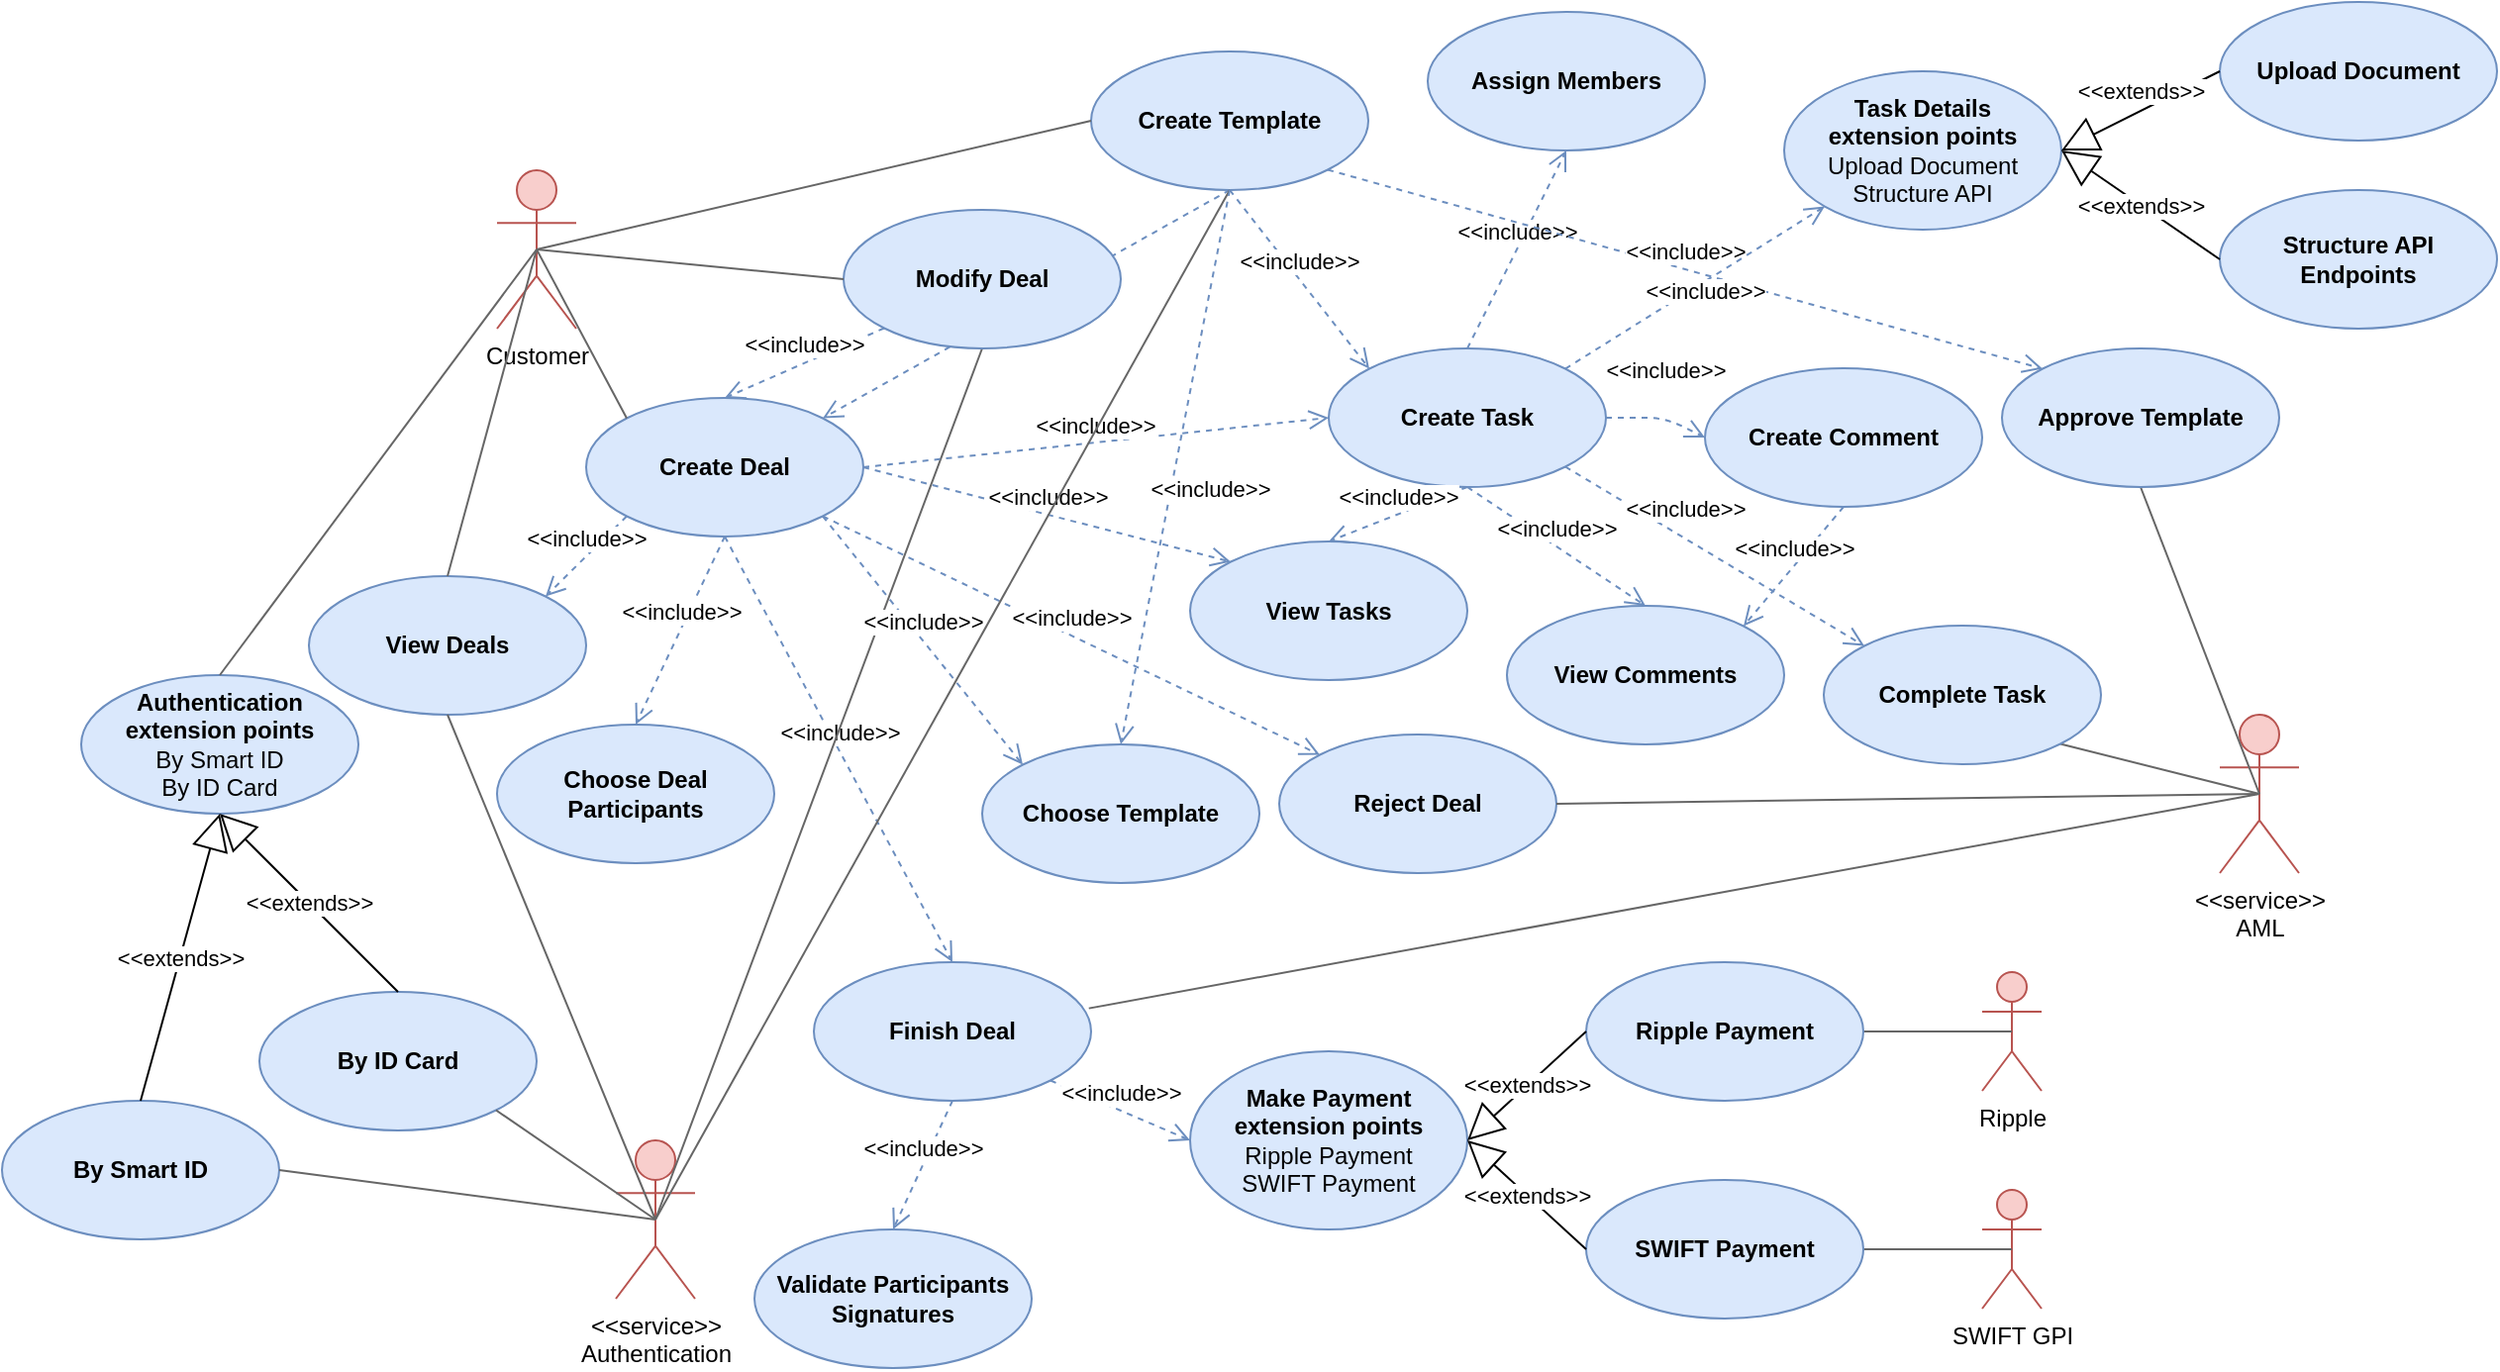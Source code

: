 <mxfile version="10.6.7" type="github"><diagram id="TJGcl0wuuHqAIFkRG7kG" name="Page-1"><mxGraphModel dx="1958" dy="1202" grid="1" gridSize="10" guides="1" tooltips="1" connect="1" arrows="1" fold="1" page="0" pageScale="1" pageWidth="827" pageHeight="1169" math="0" shadow="0"><root><mxCell id="0"/><mxCell id="1" parent="0"/><mxCell id="GHexTS3q9yGymWZvKC3E-1" value="Customer&lt;br&gt;&lt;br&gt;" style="shape=umlActor;verticalLabelPosition=bottom;labelBackgroundColor=#ffffff;verticalAlign=top;html=1;fillColor=#f8cecc;strokeColor=#b85450;" parent="1" vertex="1"><mxGeometry x="-390" width="40" height="80" as="geometry"/></mxCell><mxCell id="GHexTS3q9yGymWZvKC3E-7" value="Authentication&lt;br&gt;extension points&lt;br&gt;&lt;span style=&quot;font-weight: normal&quot;&gt;By Smart ID&lt;br&gt;By ID Card&lt;/span&gt;&lt;br&gt;" style="ellipse;whiteSpace=wrap;html=1;fillColor=#dae8fc;strokeColor=#6c8ebf;fontStyle=1" parent="1" vertex="1"><mxGeometry x="-600" y="255" width="140" height="70" as="geometry"/></mxCell><mxCell id="GHexTS3q9yGymWZvKC3E-9" value="View Deals&lt;br&gt;" style="ellipse;whiteSpace=wrap;html=1;fillColor=#dae8fc;strokeColor=#6c8ebf;fontStyle=1" parent="1" vertex="1"><mxGeometry x="-485" y="205" width="140" height="70" as="geometry"/></mxCell><mxCell id="GHexTS3q9yGymWZvKC3E-10" value="Create Deal&lt;br&gt;" style="ellipse;whiteSpace=wrap;html=1;fillColor=#dae8fc;strokeColor=#6c8ebf;fontStyle=1" parent="1" vertex="1"><mxGeometry x="-345" y="115" width="140" height="70" as="geometry"/></mxCell><mxCell id="GHexTS3q9yGymWZvKC3E-11" value="Finish Deal" style="ellipse;whiteSpace=wrap;html=1;fillColor=#dae8fc;strokeColor=#6c8ebf;fontStyle=1" parent="1" vertex="1"><mxGeometry x="-230" y="400" width="140" height="70" as="geometry"/></mxCell><mxCell id="GHexTS3q9yGymWZvKC3E-12" value="Choose Template" style="ellipse;whiteSpace=wrap;html=1;fillColor=#dae8fc;strokeColor=#6c8ebf;fontStyle=1" parent="1" vertex="1"><mxGeometry x="-145" y="290" width="140" height="70" as="geometry"/></mxCell><mxCell id="GHexTS3q9yGymWZvKC3E-13" value="&amp;lt;&amp;lt;include&amp;gt;&amp;gt;" style="html=1;verticalAlign=bottom;endArrow=open;dashed=1;endSize=8;exitX=0;exitY=1;exitDx=0;exitDy=0;entryX=1;entryY=0;entryDx=0;entryDy=0;fillColor=#dae8fc;strokeColor=#6c8ebf;" parent="1" source="GHexTS3q9yGymWZvKC3E-10" target="GHexTS3q9yGymWZvKC3E-9" edge="1"><mxGeometry relative="1" as="geometry"><mxPoint x="120" y="700" as="sourcePoint"/><mxPoint x="40" y="700" as="targetPoint"/></mxGeometry></mxCell><mxCell id="GHexTS3q9yGymWZvKC3E-16" value="&amp;lt;&amp;lt;include&amp;gt;&amp;gt;" style="html=1;verticalAlign=bottom;endArrow=open;dashed=1;endSize=8;exitX=0.5;exitY=1;exitDx=0;exitDy=0;entryX=0.5;entryY=0;entryDx=0;entryDy=0;fillColor=#dae8fc;strokeColor=#6c8ebf;" parent="1" source="GHexTS3q9yGymWZvKC3E-10" target="GHexTS3q9yGymWZvKC3E-11" edge="1"><mxGeometry relative="1" as="geometry"><mxPoint x="360" y="200" as="sourcePoint"/><mxPoint x="353" y="140" as="targetPoint"/></mxGeometry></mxCell><mxCell id="GHexTS3q9yGymWZvKC3E-17" value="&amp;lt;&amp;lt;service&amp;gt;&amp;gt;&lt;br&gt;AML&lt;br&gt;" style="shape=umlActor;verticalLabelPosition=bottom;labelBackgroundColor=#ffffff;verticalAlign=top;html=1;fillColor=#f8cecc;strokeColor=#b85450;" parent="1" vertex="1"><mxGeometry x="480" y="275" width="40" height="80" as="geometry"/></mxCell><mxCell id="GHexTS3q9yGymWZvKC3E-18" value="&amp;lt;&amp;lt;service&amp;gt;&amp;gt;&lt;br&gt;Authentication&lt;br&gt;" style="shape=umlActor;verticalLabelPosition=bottom;labelBackgroundColor=#ffffff;verticalAlign=top;html=1;fillColor=#f8cecc;strokeColor=#b85450;" parent="1" vertex="1"><mxGeometry x="-330" y="490" width="40" height="80" as="geometry"/></mxCell><mxCell id="GHexTS3q9yGymWZvKC3E-21" value="SWIFT GPI" style="shape=umlActor;verticalLabelPosition=bottom;labelBackgroundColor=#ffffff;verticalAlign=top;html=1;fillColor=#f8cecc;strokeColor=#b85450;" parent="1" vertex="1"><mxGeometry x="360" y="515" width="30" height="60" as="geometry"/></mxCell><mxCell id="GHexTS3q9yGymWZvKC3E-22" value="Ripple" style="shape=umlActor;verticalLabelPosition=bottom;labelBackgroundColor=#ffffff;verticalAlign=top;html=1;fillColor=#f8cecc;strokeColor=#b85450;" parent="1" vertex="1"><mxGeometry x="360" y="405" width="30" height="60" as="geometry"/></mxCell><mxCell id="GHexTS3q9yGymWZvKC3E-31" value="" style="endArrow=none;startArrow=none;endFill=0;startFill=0;html=1;curved=1;entryX=0.5;entryY=0;entryDx=0;entryDy=0;exitX=0.5;exitY=0.5;exitDx=0;exitDy=0;exitPerimeter=0;fillColor=#f5f5f5;strokeColor=#666666;" parent="1" source="GHexTS3q9yGymWZvKC3E-1" target="GHexTS3q9yGymWZvKC3E-7" edge="1"><mxGeometry width="160" relative="1" as="geometry"><mxPoint x="120" y="240" as="sourcePoint"/><mxPoint x="360" y="780" as="targetPoint"/></mxGeometry></mxCell><mxCell id="GHexTS3q9yGymWZvKC3E-33" value="" style="endArrow=none;startArrow=none;endFill=0;startFill=0;html=1;curved=1;entryX=0.5;entryY=1;entryDx=0;entryDy=0;exitX=0.5;exitY=0.5;exitDx=0;exitDy=0;exitPerimeter=0;fillColor=#f5f5f5;strokeColor=#666666;" parent="1" source="GHexTS3q9yGymWZvKC3E-18" target="GHexTS3q9yGymWZvKC3E-9" edge="1"><mxGeometry width="160" relative="1" as="geometry"><mxPoint x="610" y="350" as="sourcePoint"/><mxPoint x="550" y="240" as="targetPoint"/></mxGeometry></mxCell><mxCell id="GHexTS3q9yGymWZvKC3E-34" value="" style="endArrow=none;startArrow=none;endFill=0;startFill=0;html=1;curved=1;entryX=0.5;entryY=0;entryDx=0;entryDy=0;exitX=0.5;exitY=0.5;exitDx=0;exitDy=0;exitPerimeter=0;fillColor=#f5f5f5;strokeColor=#666666;" parent="1" source="GHexTS3q9yGymWZvKC3E-1" target="GHexTS3q9yGymWZvKC3E-9" edge="1"><mxGeometry width="160" relative="1" as="geometry"><mxPoint x="120" y="240" as="sourcePoint"/><mxPoint x="300" y="615" as="targetPoint"/></mxGeometry></mxCell><mxCell id="GHexTS3q9yGymWZvKC3E-35" value="" style="endArrow=none;startArrow=none;endFill=0;startFill=0;html=1;curved=1;entryX=0.5;entryY=1;entryDx=0;entryDy=0;exitX=0.5;exitY=0.5;exitDx=0;exitDy=0;exitPerimeter=0;fillColor=#f5f5f5;strokeColor=#666666;" parent="1" source="GHexTS3q9yGymWZvKC3E-18" target="Z4q6GaPqwvgUReZovnXB-6" edge="1"><mxGeometry width="160" relative="1" as="geometry"><mxPoint x="610" y="350" as="sourcePoint"/><mxPoint x="440" y="615" as="targetPoint"/></mxGeometry></mxCell><mxCell id="GHexTS3q9yGymWZvKC3E-36" value="" style="endArrow=none;startArrow=none;endFill=0;startFill=0;html=1;curved=1;entryX=1;entryY=0.5;entryDx=0;entryDy=0;exitX=0.5;exitY=0.5;exitDx=0;exitDy=0;exitPerimeter=0;fillColor=#f5f5f5;strokeColor=#666666;" parent="1" source="GHexTS3q9yGymWZvKC3E-22" target="GHexTS3q9yGymWZvKC3E-50" edge="1"><mxGeometry width="160" relative="1" as="geometry"><mxPoint x="630" y="470" as="sourcePoint"/><mxPoint x="430" y="365" as="targetPoint"/></mxGeometry></mxCell><mxCell id="GHexTS3q9yGymWZvKC3E-37" value="" style="endArrow=none;startArrow=none;endFill=0;startFill=0;html=1;curved=1;entryX=1;entryY=0.5;entryDx=0;entryDy=0;exitX=0.5;exitY=0.5;exitDx=0;exitDy=0;exitPerimeter=0;fillColor=#f5f5f5;strokeColor=#666666;" parent="1" source="GHexTS3q9yGymWZvKC3E-21" target="GHexTS3q9yGymWZvKC3E-47" edge="1"><mxGeometry width="160" relative="1" as="geometry"><mxPoint x="630" y="580" as="sourcePoint"/><mxPoint x="430" y="365" as="targetPoint"/></mxGeometry></mxCell><mxCell id="GHexTS3q9yGymWZvKC3E-38" value="" style="endArrow=none;startArrow=none;endFill=0;startFill=0;html=1;curved=1;entryX=0;entryY=0;entryDx=0;entryDy=0;exitX=0.5;exitY=0.5;exitDx=0;exitDy=0;exitPerimeter=0;fillColor=#f5f5f5;strokeColor=#666666;" parent="1" source="GHexTS3q9yGymWZvKC3E-1" target="GHexTS3q9yGymWZvKC3E-10" edge="1"><mxGeometry width="160" relative="1" as="geometry"><mxPoint x="120" y="240" as="sourcePoint"/><mxPoint x="283" y="105" as="targetPoint"/></mxGeometry></mxCell><mxCell id="GHexTS3q9yGymWZvKC3E-39" value="&amp;lt;&amp;lt;include&amp;gt;&amp;gt;" style="html=1;verticalAlign=bottom;endArrow=open;dashed=1;endSize=8;exitX=1;exitY=1;exitDx=0;exitDy=0;entryX=0;entryY=0;entryDx=0;entryDy=0;fillColor=#dae8fc;strokeColor=#6c8ebf;" parent="1" source="GHexTS3q9yGymWZvKC3E-10" target="GHexTS3q9yGymWZvKC3E-12" edge="1"><mxGeometry relative="1" as="geometry"><mxPoint x="360" y="270" as="sourcePoint"/><mxPoint x="360" y="330" as="targetPoint"/></mxGeometry></mxCell><mxCell id="GHexTS3q9yGymWZvKC3E-41" value="Create Task" style="ellipse;whiteSpace=wrap;html=1;fillColor=#dae8fc;strokeColor=#6c8ebf;fontStyle=1" parent="1" vertex="1"><mxGeometry x="30" y="90" width="140" height="70" as="geometry"/></mxCell><mxCell id="GHexTS3q9yGymWZvKC3E-44" value="&amp;lt;&amp;lt;include&amp;gt;&amp;gt;" style="html=1;verticalAlign=bottom;endArrow=open;dashed=1;endSize=8;exitX=1;exitY=0.5;exitDx=0;exitDy=0;entryX=0;entryY=0.5;entryDx=0;entryDy=0;fillColor=#dae8fc;strokeColor=#6c8ebf;" parent="1" source="GHexTS3q9yGymWZvKC3E-10" target="GHexTS3q9yGymWZvKC3E-41" edge="1"><mxGeometry relative="1" as="geometry"><mxPoint x="369" y="305" as="sourcePoint"/><mxPoint x="401" y="350" as="targetPoint"/></mxGeometry></mxCell><mxCell id="GHexTS3q9yGymWZvKC3E-45" value="View Tasks" style="ellipse;whiteSpace=wrap;html=1;fillColor=#dae8fc;strokeColor=#6c8ebf;fontStyle=1" parent="1" vertex="1"><mxGeometry x="-40" y="187.5" width="140" height="70" as="geometry"/></mxCell><mxCell id="GHexTS3q9yGymWZvKC3E-46" value="&amp;lt;&amp;lt;include&amp;gt;&amp;gt;" style="html=1;verticalAlign=bottom;endArrow=open;dashed=1;endSize=8;exitX=1;exitY=0.5;exitDx=0;exitDy=0;entryX=0;entryY=0;entryDx=0;entryDy=0;fillColor=#dae8fc;strokeColor=#6c8ebf;" parent="1" source="GHexTS3q9yGymWZvKC3E-10" target="GHexTS3q9yGymWZvKC3E-45" edge="1"><mxGeometry relative="1" as="geometry"><mxPoint x="369" y="255" as="sourcePoint"/><mxPoint x="410" y="210" as="targetPoint"/></mxGeometry></mxCell><mxCell id="GHexTS3q9yGymWZvKC3E-47" value="SWIFT Payment" style="ellipse;whiteSpace=wrap;html=1;fillColor=#dae8fc;strokeColor=#6c8ebf;fontStyle=1" parent="1" vertex="1"><mxGeometry x="160" y="510" width="140" height="70" as="geometry"/></mxCell><mxCell id="GHexTS3q9yGymWZvKC3E-49" value="" style="endArrow=none;startArrow=none;endFill=0;startFill=0;html=1;curved=1;entryX=1;entryY=1;entryDx=0;entryDy=0;exitX=0.5;exitY=0.5;exitDx=0;exitDy=0;exitPerimeter=0;fillColor=#f5f5f5;strokeColor=#666666;" parent="1" source="GHexTS3q9yGymWZvKC3E-17" target="GHexTS3q9yGymWZvKC3E-73" edge="1"><mxGeometry width="160" relative="1" as="geometry"><mxPoint x="685" y="345" as="sourcePoint"/><mxPoint x="390" y="80" as="targetPoint"/></mxGeometry></mxCell><mxCell id="GHexTS3q9yGymWZvKC3E-50" value="Ripple Payment" style="ellipse;whiteSpace=wrap;html=1;fillColor=#dae8fc;strokeColor=#6c8ebf;fontStyle=1" parent="1" vertex="1"><mxGeometry x="160" y="400" width="140" height="70" as="geometry"/></mxCell><mxCell id="GHexTS3q9yGymWZvKC3E-51" value="&amp;lt;&amp;lt;include&amp;gt;&amp;gt;" style="html=1;verticalAlign=bottom;endArrow=open;dashed=1;endSize=8;exitX=1;exitY=1;exitDx=0;exitDy=0;entryX=0;entryY=0.5;entryDx=0;entryDy=0;fillColor=#dae8fc;strokeColor=#6c8ebf;" parent="1" source="GHexTS3q9yGymWZvKC3E-11" target="Z4q6GaPqwvgUReZovnXB-13" edge="1"><mxGeometry relative="1" as="geometry"><mxPoint x="300" y="470" as="sourcePoint"/><mxPoint x="341" y="500" as="targetPoint"/></mxGeometry></mxCell><mxCell id="GHexTS3q9yGymWZvKC3E-52" value="" style="endArrow=none;startArrow=none;endFill=0;startFill=0;html=1;curved=1;entryX=0.5;entryY=1;entryDx=0;entryDy=0;exitX=0.5;exitY=0.5;exitDx=0;exitDy=0;exitPerimeter=0;fillColor=#f5f5f5;strokeColor=#666666;" parent="1" source="GHexTS3q9yGymWZvKC3E-17" target="GHexTS3q9yGymWZvKC3E-71" edge="1"><mxGeometry width="160" relative="1" as="geometry"><mxPoint x="405" y="150" as="sourcePoint"/><mxPoint x="-15" y="280" as="targetPoint"/></mxGeometry></mxCell><mxCell id="GHexTS3q9yGymWZvKC3E-54" value="" style="endArrow=none;startArrow=none;endFill=0;startFill=0;html=1;curved=1;entryX=0.992;entryY=0.333;entryDx=0;entryDy=0;exitX=0.5;exitY=0.5;exitDx=0;exitDy=0;exitPerimeter=0;entryPerimeter=0;fillColor=#f5f5f5;strokeColor=#666666;" parent="1" source="GHexTS3q9yGymWZvKC3E-17" target="GHexTS3q9yGymWZvKC3E-11" edge="1"><mxGeometry width="160" relative="1" as="geometry"><mxPoint x="375" y="365" as="sourcePoint"/><mxPoint x="120" y="355" as="targetPoint"/></mxGeometry></mxCell><mxCell id="GHexTS3q9yGymWZvKC3E-55" value="Create Template" style="ellipse;whiteSpace=wrap;html=1;fillColor=#dae8fc;strokeColor=#6c8ebf;fontStyle=1" parent="1" vertex="1"><mxGeometry x="-90" y="-60" width="140" height="70" as="geometry"/></mxCell><mxCell id="GHexTS3q9yGymWZvKC3E-56" value="" style="endArrow=none;startArrow=none;endFill=0;startFill=0;html=1;curved=1;entryX=0;entryY=0.5;entryDx=0;entryDy=0;exitX=0.5;exitY=0.5;exitDx=0;exitDy=0;exitPerimeter=0;fillColor=#f5f5f5;strokeColor=#666666;" parent="1" source="GHexTS3q9yGymWZvKC3E-1" target="GHexTS3q9yGymWZvKC3E-55" edge="1"><mxGeometry width="160" relative="1" as="geometry"><mxPoint x="-240" y="80" as="sourcePoint"/><mxPoint x="-85" y="245" as="targetPoint"/></mxGeometry></mxCell><mxCell id="GHexTS3q9yGymWZvKC3E-57" value="&amp;lt;&amp;lt;include&amp;gt;&amp;gt;" style="html=1;verticalAlign=bottom;endArrow=open;dashed=1;endSize=8;exitX=0.5;exitY=1;exitDx=0;exitDy=0;entryX=1;entryY=0;entryDx=0;entryDy=0;fillColor=#dae8fc;strokeColor=#6c8ebf;" parent="1" source="GHexTS3q9yGymWZvKC3E-55" target="GHexTS3q9yGymWZvKC3E-10" edge="1"><mxGeometry relative="1" as="geometry"><mxPoint x="-36" y="255" as="sourcePoint"/><mxPoint x="95" y="155" as="targetPoint"/></mxGeometry></mxCell><mxCell id="GHexTS3q9yGymWZvKC3E-58" value="&amp;lt;&amp;lt;include&amp;gt;&amp;gt;" style="html=1;verticalAlign=bottom;endArrow=open;dashed=1;endSize=8;exitX=0.5;exitY=1;exitDx=0;exitDy=0;entryX=0;entryY=0;entryDx=0;entryDy=0;fillColor=#dae8fc;strokeColor=#6c8ebf;" parent="1" source="GHexTS3q9yGymWZvKC3E-55" target="GHexTS3q9yGymWZvKC3E-41" edge="1"><mxGeometry relative="1" as="geometry"><mxPoint x="-0.235" y="115.412" as="sourcePoint"/><mxPoint x="-35.529" y="255.412" as="targetPoint"/></mxGeometry></mxCell><mxCell id="GHexTS3q9yGymWZvKC3E-60" value="Reject Deal" style="ellipse;whiteSpace=wrap;html=1;fillColor=#dae8fc;strokeColor=#6c8ebf;fontStyle=1" parent="1" vertex="1"><mxGeometry x="5" y="285" width="140" height="70" as="geometry"/></mxCell><mxCell id="GHexTS3q9yGymWZvKC3E-61" value="&amp;lt;&amp;lt;include&amp;gt;&amp;gt;" style="html=1;verticalAlign=bottom;endArrow=open;dashed=1;endSize=8;exitX=1;exitY=1;exitDx=0;exitDy=0;entryX=0;entryY=0;entryDx=0;entryDy=0;fillColor=#dae8fc;strokeColor=#6c8ebf;" parent="1" source="GHexTS3q9yGymWZvKC3E-10" target="GHexTS3q9yGymWZvKC3E-60" edge="1"><mxGeometry relative="1" as="geometry"><mxPoint x="-140.235" y="244.824" as="sourcePoint"/><mxPoint x="-120.235" y="420.118" as="targetPoint"/></mxGeometry></mxCell><mxCell id="GHexTS3q9yGymWZvKC3E-62" value="" style="endArrow=none;startArrow=none;endFill=0;startFill=0;html=1;curved=1;entryX=1;entryY=0.5;entryDx=0;entryDy=0;exitX=0.5;exitY=0.5;exitDx=0;exitDy=0;exitPerimeter=0;fillColor=#f5f5f5;strokeColor=#666666;" parent="1" source="GHexTS3q9yGymWZvKC3E-17" target="GHexTS3q9yGymWZvKC3E-60" edge="1"><mxGeometry width="160" relative="1" as="geometry"><mxPoint x="484.471" y="295.412" as="sourcePoint"/><mxPoint x="-50.824" y="443.647" as="targetPoint"/></mxGeometry></mxCell><mxCell id="GHexTS3q9yGymWZvKC3E-63" value="&amp;lt;&amp;lt;include&amp;gt;&amp;gt;" style="html=1;verticalAlign=bottom;endArrow=open;dashed=1;endSize=8;exitX=0.5;exitY=1;exitDx=0;exitDy=0;fillColor=#dae8fc;strokeColor=#6c8ebf;entryX=0.5;entryY=0;entryDx=0;entryDy=0;" parent="1" source="GHexTS3q9yGymWZvKC3E-41" target="GHexTS3q9yGymWZvKC3E-45" edge="1"><mxGeometry relative="1" as="geometry"><mxPoint x="-40.235" y="155.412" as="sourcePoint"/><mxPoint x="120" y="220" as="targetPoint"/></mxGeometry></mxCell><mxCell id="GHexTS3q9yGymWZvKC3E-64" value="" style="endArrow=none;startArrow=none;endFill=0;startFill=0;html=1;curved=1;entryX=0.5;entryY=1;entryDx=0;entryDy=0;exitX=0.5;exitY=0.5;exitDx=0;exitDy=0;exitPerimeter=0;fillColor=#f5f5f5;strokeColor=#666666;" parent="1" source="GHexTS3q9yGymWZvKC3E-18" target="GHexTS3q9yGymWZvKC3E-55" edge="1"><mxGeometry width="160" relative="1" as="geometry"><mxPoint x="-170" y="610" as="sourcePoint"/><mxPoint x="-120.235" y="489.529" as="targetPoint"/></mxGeometry></mxCell><mxCell id="GHexTS3q9yGymWZvKC3E-65" value="Validate Participants Signatures&lt;br&gt;" style="ellipse;whiteSpace=wrap;html=1;fillColor=#dae8fc;strokeColor=#6c8ebf;fontStyle=1" parent="1" vertex="1"><mxGeometry x="-260" y="535" width="140" height="70" as="geometry"/></mxCell><mxCell id="GHexTS3q9yGymWZvKC3E-66" value="&amp;lt;&amp;lt;include&amp;gt;&amp;gt;" style="html=1;verticalAlign=bottom;endArrow=open;dashed=1;endSize=8;exitX=0.5;exitY=1;exitDx=0;exitDy=0;entryX=0.5;entryY=0;entryDx=0;entryDy=0;fillColor=#dae8fc;strokeColor=#6c8ebf;" parent="1" source="GHexTS3q9yGymWZvKC3E-11" target="GHexTS3q9yGymWZvKC3E-65" edge="1"><mxGeometry relative="1" as="geometry"><mxPoint x="-71" y="480" as="sourcePoint"/><mxPoint x="-59" y="535" as="targetPoint"/></mxGeometry></mxCell><mxCell id="GHexTS3q9yGymWZvKC3E-67" value="Assign Members&lt;br&gt;" style="ellipse;whiteSpace=wrap;html=1;fillColor=#dae8fc;strokeColor=#6c8ebf;fontStyle=1" parent="1" vertex="1"><mxGeometry x="80" y="-80" width="140" height="70" as="geometry"/></mxCell><mxCell id="GHexTS3q9yGymWZvKC3E-68" value="&amp;lt;&amp;lt;include&amp;gt;&amp;gt;" style="html=1;verticalAlign=bottom;endArrow=open;dashed=1;endSize=8;exitX=0.5;exitY=0;exitDx=0;exitDy=0;entryX=0.5;entryY=1;entryDx=0;entryDy=0;fillColor=#dae8fc;strokeColor=#6c8ebf;" parent="1" source="GHexTS3q9yGymWZvKC3E-41" target="GHexTS3q9yGymWZvKC3E-67" edge="1"><mxGeometry relative="1" as="geometry"><mxPoint x="30" y="70" as="sourcePoint"/><mxPoint x="81" y="115" as="targetPoint"/></mxGeometry></mxCell><mxCell id="GHexTS3q9yGymWZvKC3E-69" value="Choose Deal Participants" style="ellipse;whiteSpace=wrap;html=1;fillColor=#dae8fc;strokeColor=#6c8ebf;fontStyle=1" parent="1" vertex="1"><mxGeometry x="-390" y="280" width="140" height="70" as="geometry"/></mxCell><mxCell id="GHexTS3q9yGymWZvKC3E-70" value="&amp;lt;&amp;lt;include&amp;gt;&amp;gt;" style="html=1;verticalAlign=bottom;endArrow=open;dashed=1;endSize=8;exitX=0.5;exitY=1;exitDx=0;exitDy=0;entryX=0.5;entryY=0;entryDx=0;entryDy=0;fillColor=#dae8fc;strokeColor=#6c8ebf;" parent="1" source="GHexTS3q9yGymWZvKC3E-10" target="GHexTS3q9yGymWZvKC3E-69" edge="1"><mxGeometry relative="1" as="geometry"><mxPoint x="-229" y="210" as="sourcePoint"/><mxPoint x="-301" y="240" as="targetPoint"/></mxGeometry></mxCell><mxCell id="GHexTS3q9yGymWZvKC3E-71" value="Approve Template" style="ellipse;whiteSpace=wrap;html=1;fillColor=#dae8fc;strokeColor=#6c8ebf;fontStyle=1" parent="1" vertex="1"><mxGeometry x="370" y="90" width="140" height="70" as="geometry"/></mxCell><mxCell id="GHexTS3q9yGymWZvKC3E-72" value="&amp;lt;&amp;lt;include&amp;gt;&amp;gt;" style="html=1;verticalAlign=bottom;endArrow=open;dashed=1;endSize=8;exitX=1;exitY=1;exitDx=0;exitDy=0;entryX=0;entryY=0;entryDx=0;entryDy=0;fillColor=#dae8fc;strokeColor=#6c8ebf;" parent="1" source="GHexTS3q9yGymWZvKC3E-55" target="GHexTS3q9yGymWZvKC3E-71" edge="1"><mxGeometry relative="1" as="geometry"><mxPoint x="164" y="140" as="sourcePoint"/><mxPoint x="191" y="25" as="targetPoint"/></mxGeometry></mxCell><mxCell id="GHexTS3q9yGymWZvKC3E-73" value="Complete Task" style="ellipse;whiteSpace=wrap;html=1;shadow=0;fillColor=#dae8fc;strokeColor=#6c8ebf;fontStyle=1" parent="1" vertex="1"><mxGeometry x="280" y="230" width="140" height="70" as="geometry"/></mxCell><mxCell id="GHexTS3q9yGymWZvKC3E-74" value="&amp;lt;&amp;lt;include&amp;gt;&amp;gt;" style="html=1;verticalAlign=bottom;endArrow=open;dashed=1;endSize=8;exitX=1;exitY=1;exitDx=0;exitDy=0;entryX=0;entryY=0;entryDx=0;entryDy=0;fillColor=#dae8fc;strokeColor=#6c8ebf;" parent="1" source="GHexTS3q9yGymWZvKC3E-41" target="GHexTS3q9yGymWZvKC3E-73" edge="1"><mxGeometry x="-0.233" y="5" relative="1" as="geometry"><mxPoint x="159" y="110" as="sourcePoint"/><mxPoint x="310" y="55" as="targetPoint"/><mxPoint as="offset"/></mxGeometry></mxCell><mxCell id="GHexTS3q9yGymWZvKC3E-75" value="Task Details&lt;br&gt;extension points&lt;br&gt;&lt;span style=&quot;font-weight: normal&quot;&gt;Upload Document&lt;br&gt;Structure A&lt;/span&gt;&lt;span style=&quot;font-weight: normal&quot;&gt;PI&lt;/span&gt;&lt;br&gt;" style="ellipse;whiteSpace=wrap;html=1;shadow=0;fillColor=#dae8fc;strokeColor=#6c8ebf;fontStyle=1" parent="1" vertex="1"><mxGeometry x="260" y="-50" width="140" height="80" as="geometry"/></mxCell><mxCell id="GHexTS3q9yGymWZvKC3E-76" value="&amp;lt;&amp;lt;include&amp;gt;&amp;gt;" style="html=1;verticalAlign=bottom;endArrow=open;dashed=1;endSize=8;exitX=1;exitY=0;exitDx=0;exitDy=0;entryX=0;entryY=1;entryDx=0;entryDy=0;fillColor=#dae8fc;strokeColor=#6c8ebf;" parent="1" source="GHexTS3q9yGymWZvKC3E-41" target="GHexTS3q9yGymWZvKC3E-75" edge="1"><mxGeometry x="-0.02" y="-12" relative="1" as="geometry"><mxPoint x="159" y="110" as="sourcePoint"/><mxPoint x="310" y="55" as="targetPoint"/><mxPoint as="offset"/></mxGeometry></mxCell><mxCell id="GHexTS3q9yGymWZvKC3E-77" value="Structure API Endpoints" style="ellipse;whiteSpace=wrap;html=1;shadow=0;fillColor=#dae8fc;strokeColor=#6c8ebf;fontStyle=1" parent="1" vertex="1"><mxGeometry x="480" y="10" width="140" height="70" as="geometry"/></mxCell><mxCell id="Z4q6GaPqwvgUReZovnXB-3" value="Upload Document" style="ellipse;whiteSpace=wrap;html=1;shadow=0;fillColor=#dae8fc;strokeColor=#6c8ebf;fontStyle=1" parent="1" vertex="1"><mxGeometry x="480" y="-85" width="140" height="70" as="geometry"/></mxCell><mxCell id="Z4q6GaPqwvgUReZovnXB-6" value="Modify Deal&lt;br&gt;" style="ellipse;whiteSpace=wrap;html=1;fillColor=#dae8fc;strokeColor=#6c8ebf;fontStyle=1" parent="1" vertex="1"><mxGeometry x="-215" y="20" width="140" height="70" as="geometry"/></mxCell><mxCell id="Z4q6GaPqwvgUReZovnXB-7" value="" style="endArrow=none;startArrow=none;endFill=0;startFill=0;html=1;curved=1;entryX=0;entryY=0.5;entryDx=0;entryDy=0;exitX=0.5;exitY=0.5;exitDx=0;exitDy=0;exitPerimeter=0;fillColor=#f5f5f5;strokeColor=#666666;" parent="1" source="GHexTS3q9yGymWZvKC3E-1" target="Z4q6GaPqwvgUReZovnXB-6" edge="1"><mxGeometry width="160" relative="1" as="geometry"><mxPoint x="-349.647" y="60.471" as="sourcePoint"/><mxPoint x="-229.647" y="160.471" as="targetPoint"/></mxGeometry></mxCell><mxCell id="Z4q6GaPqwvgUReZovnXB-9" value="&amp;lt;&amp;lt;include&amp;gt;&amp;gt;" style="html=1;verticalAlign=bottom;endArrow=open;dashed=1;endSize=8;exitX=0;exitY=1;exitDx=0;exitDy=0;entryX=0.5;entryY=0;entryDx=0;entryDy=0;fillColor=#dae8fc;strokeColor=#6c8ebf;" parent="1" source="Z4q6GaPqwvgUReZovnXB-6" target="GHexTS3q9yGymWZvKC3E-10" edge="1"><mxGeometry relative="1" as="geometry"><mxPoint x="30" y="70.333" as="sourcePoint"/><mxPoint x="-130.833" y="160.333" as="targetPoint"/></mxGeometry></mxCell><mxCell id="Z4q6GaPqwvgUReZovnXB-11" value="By ID Card" style="ellipse;whiteSpace=wrap;html=1;fillColor=#dae8fc;strokeColor=#6c8ebf;fontStyle=1" parent="1" vertex="1"><mxGeometry x="-510" y="415" width="140" height="70" as="geometry"/></mxCell><mxCell id="Z4q6GaPqwvgUReZovnXB-12" value="By Smart ID" style="ellipse;whiteSpace=wrap;html=1;fillColor=#dae8fc;strokeColor=#6c8ebf;fontStyle=1" parent="1" vertex="1"><mxGeometry x="-640" y="470" width="140" height="70" as="geometry"/></mxCell><mxCell id="Z4q6GaPqwvgUReZovnXB-13" value="Make Payment&lt;br&gt;extension points&lt;span style=&quot;font-weight: normal&quot;&gt;&lt;br&gt;Ripple Payment&lt;br&gt;SWIFT Payment&lt;/span&gt;&lt;br&gt;" style="ellipse;whiteSpace=wrap;html=1;fillColor=#dae8fc;strokeColor=#6c8ebf;fontStyle=1" parent="1" vertex="1"><mxGeometry x="-40" y="445" width="140" height="90" as="geometry"/></mxCell><mxCell id="Z4q6GaPqwvgUReZovnXB-14" value="&amp;lt;&amp;lt;extends&amp;gt;&amp;gt;" style="endArrow=block;endSize=16;endFill=0;html=1;entryX=1;entryY=0.5;entryDx=0;entryDy=0;exitX=0;exitY=0.5;exitDx=0;exitDy=0;" parent="1" source="GHexTS3q9yGymWZvKC3E-47" target="Z4q6GaPqwvgUReZovnXB-13" edge="1"><mxGeometry width="160" relative="1" as="geometry"><mxPoint x="-650" y="630" as="sourcePoint"/><mxPoint x="-490" y="630" as="targetPoint"/></mxGeometry></mxCell><mxCell id="Z4q6GaPqwvgUReZovnXB-15" value="&amp;lt;&amp;lt;extends&amp;gt;&amp;gt;" style="endArrow=block;endSize=16;endFill=0;html=1;entryX=1;entryY=0.5;entryDx=0;entryDy=0;exitX=0;exitY=0.5;exitDx=0;exitDy=0;" parent="1" source="GHexTS3q9yGymWZvKC3E-50" target="Z4q6GaPqwvgUReZovnXB-13" edge="1"><mxGeometry width="160" relative="1" as="geometry"><mxPoint x="170.353" y="477.088" as="sourcePoint"/><mxPoint x="99.765" y="427.676" as="targetPoint"/></mxGeometry></mxCell><mxCell id="Z4q6GaPqwvgUReZovnXB-16" value="&amp;lt;&amp;lt;extends&amp;gt;&amp;gt;" style="endArrow=block;endSize=16;endFill=0;html=1;entryX=1;entryY=0.5;entryDx=0;entryDy=0;exitX=0;exitY=0.5;exitDx=0;exitDy=0;" parent="1" source="Z4q6GaPqwvgUReZovnXB-3" target="GHexTS3q9yGymWZvKC3E-75" edge="1"><mxGeometry x="-0.1" y="-9" width="160" relative="1" as="geometry"><mxPoint x="549.853" y="150.176" as="sourcePoint"/><mxPoint x="479.265" y="210.176" as="targetPoint"/><mxPoint as="offset"/></mxGeometry></mxCell><mxCell id="Z4q6GaPqwvgUReZovnXB-17" value="&amp;lt;&amp;lt;extends&amp;gt;&amp;gt;" style="endArrow=block;endSize=16;endFill=0;html=1;entryX=1;entryY=0.5;entryDx=0;entryDy=0;exitX=0;exitY=0.5;exitDx=0;exitDy=0;" parent="1" source="GHexTS3q9yGymWZvKC3E-77" target="GHexTS3q9yGymWZvKC3E-75" edge="1"><mxGeometry width="160" relative="1" as="geometry"><mxPoint x="180.353" y="455.176" as="sourcePoint"/><mxPoint x="109.765" y="515.176" as="targetPoint"/></mxGeometry></mxCell><mxCell id="Z4q6GaPqwvgUReZovnXB-19" value="&amp;lt;&amp;lt;extends&amp;gt;&amp;gt;" style="endArrow=block;endSize=16;endFill=0;html=1;entryX=0.5;entryY=1;entryDx=0;entryDy=0;exitX=0.5;exitY=0;exitDx=0;exitDy=0;" parent="1" source="Z4q6GaPqwvgUReZovnXB-11" target="GHexTS3q9yGymWZvKC3E-7" edge="1"><mxGeometry width="160" relative="1" as="geometry"><mxPoint x="430.353" y="80.118" as="sourcePoint"/><mxPoint x="339.765" y="40.118" as="targetPoint"/></mxGeometry></mxCell><mxCell id="Z4q6GaPqwvgUReZovnXB-20" value="&amp;lt;&amp;lt;extends&amp;gt;&amp;gt;" style="endArrow=block;endSize=16;endFill=0;html=1;entryX=0.5;entryY=1;entryDx=0;entryDy=0;exitX=0.5;exitY=0;exitDx=0;exitDy=0;" parent="1" source="Z4q6GaPqwvgUReZovnXB-12" target="GHexTS3q9yGymWZvKC3E-7" edge="1"><mxGeometry width="160" relative="1" as="geometry"><mxPoint x="-480.235" y="504.824" as="sourcePoint"/><mxPoint x="-449.647" y="364.824" as="targetPoint"/></mxGeometry></mxCell><mxCell id="Z4q6GaPqwvgUReZovnXB-21" value="" style="endArrow=none;startArrow=none;endFill=0;startFill=0;html=1;curved=1;entryX=1;entryY=1;entryDx=0;entryDy=0;exitX=0.5;exitY=0.5;exitDx=0;exitDy=0;exitPerimeter=0;fillColor=#f5f5f5;strokeColor=#666666;" parent="1" source="GHexTS3q9yGymWZvKC3E-18" target="Z4q6GaPqwvgUReZovnXB-11" edge="1"><mxGeometry width="160" relative="1" as="geometry"><mxPoint x="-335.529" y="509.529" as="sourcePoint"/><mxPoint x="-149.647" y="124.824" as="targetPoint"/></mxGeometry></mxCell><mxCell id="Z4q6GaPqwvgUReZovnXB-22" value="" style="endArrow=none;startArrow=none;endFill=0;startFill=0;html=1;curved=1;entryX=1;entryY=0.5;entryDx=0;entryDy=0;fillColor=#f5f5f5;strokeColor=#666666;exitX=0.5;exitY=0.5;exitDx=0;exitDy=0;exitPerimeter=0;" parent="1" source="GHexTS3q9yGymWZvKC3E-18" target="Z4q6GaPqwvgUReZovnXB-12" edge="1"><mxGeometry width="160" relative="1" as="geometry"><mxPoint x="-340" y="500" as="sourcePoint"/><mxPoint x="-380.235" y="484.824" as="targetPoint"/></mxGeometry></mxCell><mxCell id="U_h7wfz6ZwVqY0LRXjYT-1" value="&amp;lt;&amp;lt;include&amp;gt;&amp;gt;" style="html=1;verticalAlign=bottom;endArrow=open;dashed=1;endSize=8;exitX=0.5;exitY=1;exitDx=0;exitDy=0;entryX=0.5;entryY=0;entryDx=0;entryDy=0;fillColor=#dae8fc;strokeColor=#6c8ebf;" parent="1" source="GHexTS3q9yGymWZvKC3E-55" target="GHexTS3q9yGymWZvKC3E-12" edge="1"><mxGeometry x="0.114" y="21" relative="1" as="geometry"><mxPoint x="30" y="70" as="sourcePoint"/><mxPoint x="61" y="110" as="targetPoint"/><mxPoint as="offset"/></mxGeometry></mxCell><mxCell id="ZEJ0sT1XyNCexrzLeLYp-1" value="Create Comment" style="ellipse;whiteSpace=wrap;html=1;shadow=0;fillColor=#dae8fc;strokeColor=#6c8ebf;fontStyle=1" vertex="1" parent="1"><mxGeometry x="220" y="100" width="140" height="70" as="geometry"/></mxCell><mxCell id="ZEJ0sT1XyNCexrzLeLYp-2" value="&amp;lt;&amp;lt;include&amp;gt;&amp;gt;" style="html=1;verticalAlign=bottom;endArrow=open;dashed=1;endSize=8;exitX=1;exitY=0.5;exitDx=0;exitDy=0;entryX=0;entryY=0.5;entryDx=0;entryDy=0;fillColor=#dae8fc;strokeColor=#6c8ebf;" edge="1" parent="1" source="GHexTS3q9yGymWZvKC3E-41" target="ZEJ0sT1XyNCexrzLeLYp-1"><mxGeometry x="0.146" y="15" relative="1" as="geometry"><mxPoint x="159" y="160" as="sourcePoint"/><mxPoint x="201" y="230" as="targetPoint"/><Array as="points"><mxPoint x="200" y="125"/></Array><mxPoint x="-7" y="-2" as="offset"/></mxGeometry></mxCell><mxCell id="ZEJ0sT1XyNCexrzLeLYp-3" value="View Comments" style="ellipse;whiteSpace=wrap;html=1;shadow=0;fillColor=#dae8fc;strokeColor=#6c8ebf;fontStyle=1" vertex="1" parent="1"><mxGeometry x="120" y="220" width="140" height="70" as="geometry"/></mxCell><mxCell id="ZEJ0sT1XyNCexrzLeLYp-4" value="&amp;lt;&amp;lt;include&amp;gt;&amp;gt;" style="html=1;verticalAlign=bottom;endArrow=open;dashed=1;endSize=8;exitX=0.5;exitY=1;exitDx=0;exitDy=0;fillColor=#dae8fc;strokeColor=#6c8ebf;entryX=0.5;entryY=0;entryDx=0;entryDy=0;" edge="1" parent="1" source="GHexTS3q9yGymWZvKC3E-41" target="ZEJ0sT1XyNCexrzLeLYp-3"><mxGeometry relative="1" as="geometry"><mxPoint x="110" y="170" as="sourcePoint"/><mxPoint x="40" y="198" as="targetPoint"/></mxGeometry></mxCell><mxCell id="ZEJ0sT1XyNCexrzLeLYp-5" value="&amp;lt;&amp;lt;include&amp;gt;&amp;gt;" style="html=1;verticalAlign=bottom;endArrow=open;dashed=1;endSize=8;exitX=0.5;exitY=1;exitDx=0;exitDy=0;entryX=1;entryY=0;entryDx=0;entryDy=0;fillColor=#dae8fc;strokeColor=#6c8ebf;" edge="1" parent="1" source="ZEJ0sT1XyNCexrzLeLYp-1" target="ZEJ0sT1XyNCexrzLeLYp-3"><mxGeometry relative="1" as="geometry"><mxPoint x="180" y="135" as="sourcePoint"/><mxPoint x="241" y="145" as="targetPoint"/></mxGeometry></mxCell></root></mxGraphModel></diagram></mxfile>